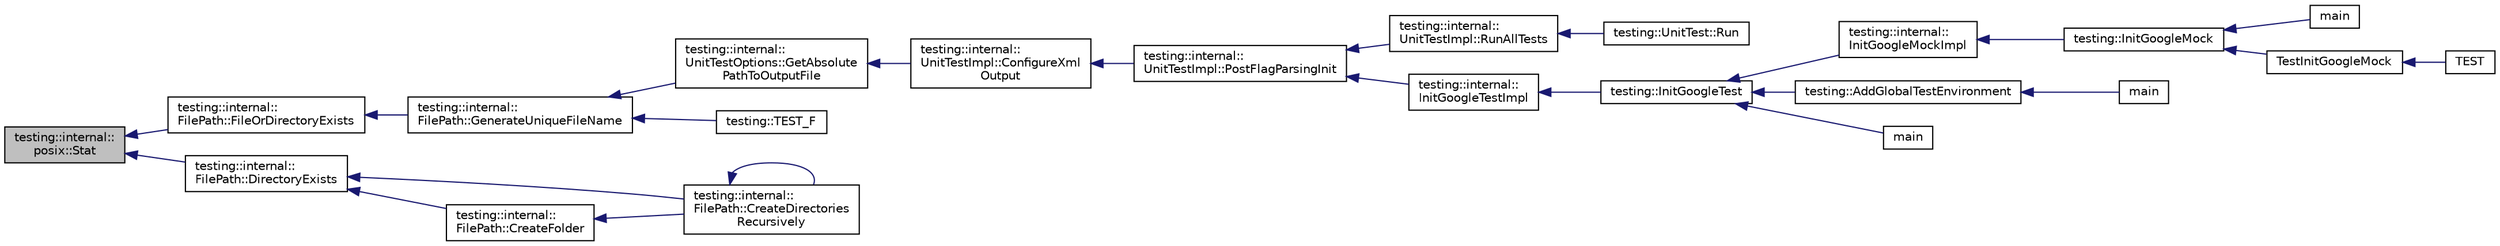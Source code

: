 digraph "testing::internal::posix::Stat"
{
  edge [fontname="Helvetica",fontsize="10",labelfontname="Helvetica",labelfontsize="10"];
  node [fontname="Helvetica",fontsize="10",shape=record];
  rankdir="LR";
  Node408 [label="testing::internal::\lposix::Stat",height=0.2,width=0.4,color="black", fillcolor="grey75", style="filled", fontcolor="black"];
  Node408 -> Node409 [dir="back",color="midnightblue",fontsize="10",style="solid",fontname="Helvetica"];
  Node409 [label="testing::internal::\lFilePath::FileOrDirectoryExists",height=0.2,width=0.4,color="black", fillcolor="white", style="filled",URL="$de/d14/classtesting_1_1internal_1_1_file_path.html#a105bd8fc3adff8fcb4a593532842fb68"];
  Node409 -> Node410 [dir="back",color="midnightblue",fontsize="10",style="solid",fontname="Helvetica"];
  Node410 [label="testing::internal::\lFilePath::GenerateUniqueFileName",height=0.2,width=0.4,color="black", fillcolor="white", style="filled",URL="$de/d14/classtesting_1_1internal_1_1_file_path.html#a2280a77adb394cf80bb5f73fc292e8c8"];
  Node410 -> Node411 [dir="back",color="midnightblue",fontsize="10",style="solid",fontname="Helvetica"];
  Node411 [label="testing::internal::\lUnitTestOptions::GetAbsolute\lPathToOutputFile",height=0.2,width=0.4,color="black", fillcolor="white", style="filled",URL="$d9/df0/classtesting_1_1internal_1_1_unit_test_options.html#a993fb30ad66104158c8c0ac508daca3f"];
  Node411 -> Node412 [dir="back",color="midnightblue",fontsize="10",style="solid",fontname="Helvetica"];
  Node412 [label="testing::internal::\lUnitTestImpl::ConfigureXml\lOutput",height=0.2,width=0.4,color="black", fillcolor="white", style="filled",URL="$d7/dda/classtesting_1_1internal_1_1_unit_test_impl.html#a21cd7b2928de03a55b5252f29dd5ae6d"];
  Node412 -> Node413 [dir="back",color="midnightblue",fontsize="10",style="solid",fontname="Helvetica"];
  Node413 [label="testing::internal::\lUnitTestImpl::PostFlagParsingInit",height=0.2,width=0.4,color="black", fillcolor="white", style="filled",URL="$d7/dda/classtesting_1_1internal_1_1_unit_test_impl.html#a772894193104b1b2516f16e6ff813168"];
  Node413 -> Node414 [dir="back",color="midnightblue",fontsize="10",style="solid",fontname="Helvetica"];
  Node414 [label="testing::internal::\lUnitTestImpl::RunAllTests",height=0.2,width=0.4,color="black", fillcolor="white", style="filled",URL="$d7/dda/classtesting_1_1internal_1_1_unit_test_impl.html#a1fb6be9971f4768c4136a05aa9e7e375"];
  Node414 -> Node415 [dir="back",color="midnightblue",fontsize="10",style="solid",fontname="Helvetica"];
  Node415 [label="testing::UnitTest::Run",height=0.2,width=0.4,color="black", fillcolor="white", style="filled",URL="$d7/d47/classtesting_1_1_unit_test.html#a2febc800536b44500565f4c423f359d3"];
  Node413 -> Node416 [dir="back",color="midnightblue",fontsize="10",style="solid",fontname="Helvetica"];
  Node416 [label="testing::internal::\lInitGoogleTestImpl",height=0.2,width=0.4,color="black", fillcolor="white", style="filled",URL="$d0/da7/namespacetesting_1_1internal.html#ac3c6fa93391768aa91c6238b31aaeeb5"];
  Node416 -> Node417 [dir="back",color="midnightblue",fontsize="10",style="solid",fontname="Helvetica"];
  Node417 [label="testing::InitGoogleTest",height=0.2,width=0.4,color="black", fillcolor="white", style="filled",URL="$d0/d75/namespacetesting.html#afd726ae08c9bd16dc52f78c822d9946b"];
  Node417 -> Node418 [dir="back",color="midnightblue",fontsize="10",style="solid",fontname="Helvetica"];
  Node418 [label="testing::internal::\lInitGoogleMockImpl",height=0.2,width=0.4,color="black", fillcolor="white", style="filled",URL="$d0/da7/namespacetesting_1_1internal.html#a3823844199df88af9493026031cf7744"];
  Node418 -> Node419 [dir="back",color="midnightblue",fontsize="10",style="solid",fontname="Helvetica"];
  Node419 [label="testing::InitGoogleMock",height=0.2,width=0.4,color="black", fillcolor="white", style="filled",URL="$d0/d75/namespacetesting.html#a32b1c6db9ba5133ccabfa67616b3c041"];
  Node419 -> Node420 [dir="back",color="midnightblue",fontsize="10",style="solid",fontname="Helvetica"];
  Node420 [label="main",height=0.2,width=0.4,color="black", fillcolor="white", style="filled",URL="$dd/d93/gmock__main_8cc.html#a7f83bdc516d2cb86e20235d94ddf055a"];
  Node419 -> Node421 [dir="back",color="midnightblue",fontsize="10",style="solid",fontname="Helvetica"];
  Node421 [label="TestInitGoogleMock",height=0.2,width=0.4,color="black", fillcolor="white", style="filled",URL="$d0/d02/gmock__test_8cc.html#ac9c8ae8722c330d47f75dee43fb8ab78"];
  Node421 -> Node422 [dir="back",color="midnightblue",fontsize="10",style="solid",fontname="Helvetica"];
  Node422 [label="TEST",height=0.2,width=0.4,color="black", fillcolor="white", style="filled",URL="$d0/d02/gmock__test_8cc.html#a7c86c6c98b72e903135c1b01370a13f3"];
  Node417 -> Node423 [dir="back",color="midnightblue",fontsize="10",style="solid",fontname="Helvetica"];
  Node423 [label="testing::AddGlobalTestEnvironment",height=0.2,width=0.4,color="black", fillcolor="white", style="filled",URL="$d0/d75/namespacetesting.html#a460d7b998622e332392c1e00be3a60d5"];
  Node423 -> Node424 [dir="back",color="midnightblue",fontsize="10",style="solid",fontname="Helvetica"];
  Node424 [label="main",height=0.2,width=0.4,color="black", fillcolor="white", style="filled",URL="$de/d83/gtest-listener__test_8cc.html#a3c04138a5bfe5d72780bb7e82a18e627"];
  Node417 -> Node425 [dir="back",color="midnightblue",fontsize="10",style="solid",fontname="Helvetica"];
  Node425 [label="main",height=0.2,width=0.4,color="black", fillcolor="white", style="filled",URL="$de/d85/sample10__unittest_8cc.html#a3c04138a5bfe5d72780bb7e82a18e627"];
  Node410 -> Node426 [dir="back",color="midnightblue",fontsize="10",style="solid",fontname="Helvetica"];
  Node426 [label="testing::TEST_F",height=0.2,width=0.4,color="black", fillcolor="white", style="filled",URL="$d0/d75/namespacetesting.html#ad7513c23ff21a4d2761cadfd2afe87e1"];
  Node408 -> Node427 [dir="back",color="midnightblue",fontsize="10",style="solid",fontname="Helvetica"];
  Node427 [label="testing::internal::\lFilePath::DirectoryExists",height=0.2,width=0.4,color="black", fillcolor="white", style="filled",URL="$de/d14/classtesting_1_1internal_1_1_file_path.html#a74ba8435e822d77f79f137c38de9bfeb"];
  Node427 -> Node428 [dir="back",color="midnightblue",fontsize="10",style="solid",fontname="Helvetica"];
  Node428 [label="testing::internal::\lFilePath::CreateDirectories\lRecursively",height=0.2,width=0.4,color="black", fillcolor="white", style="filled",URL="$de/d14/classtesting_1_1internal_1_1_file_path.html#a26790e530dd738f7fc8202c1ce718406"];
  Node428 -> Node428 [dir="back",color="midnightblue",fontsize="10",style="solid",fontname="Helvetica"];
  Node427 -> Node429 [dir="back",color="midnightblue",fontsize="10",style="solid",fontname="Helvetica"];
  Node429 [label="testing::internal::\lFilePath::CreateFolder",height=0.2,width=0.4,color="black", fillcolor="white", style="filled",URL="$de/d14/classtesting_1_1internal_1_1_file_path.html#ae3a455e7c9fc967c2443b703e958f8bd"];
  Node429 -> Node428 [dir="back",color="midnightblue",fontsize="10",style="solid",fontname="Helvetica"];
}
